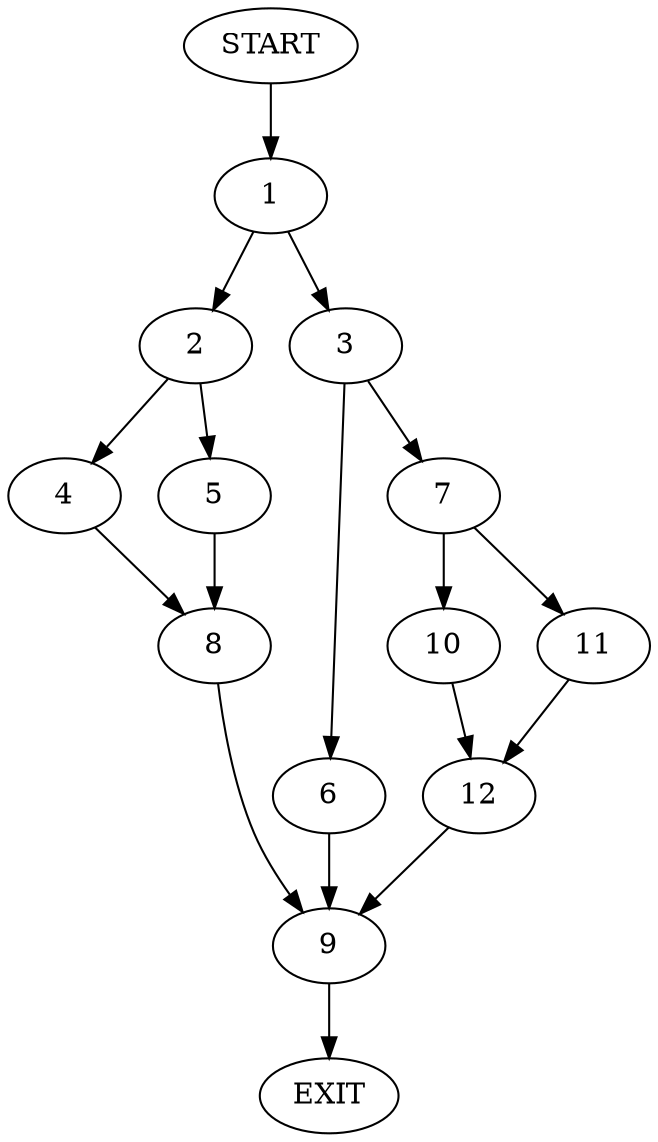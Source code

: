 digraph {
0 [label="START"]
13 [label="EXIT"]
0 -> 1
1 -> 2
1 -> 3
2 -> 4
2 -> 5
3 -> 6
3 -> 7
5 -> 8
4 -> 8
8 -> 9
9 -> 13
6 -> 9
7 -> 10
7 -> 11
10 -> 12
11 -> 12
12 -> 9
}
